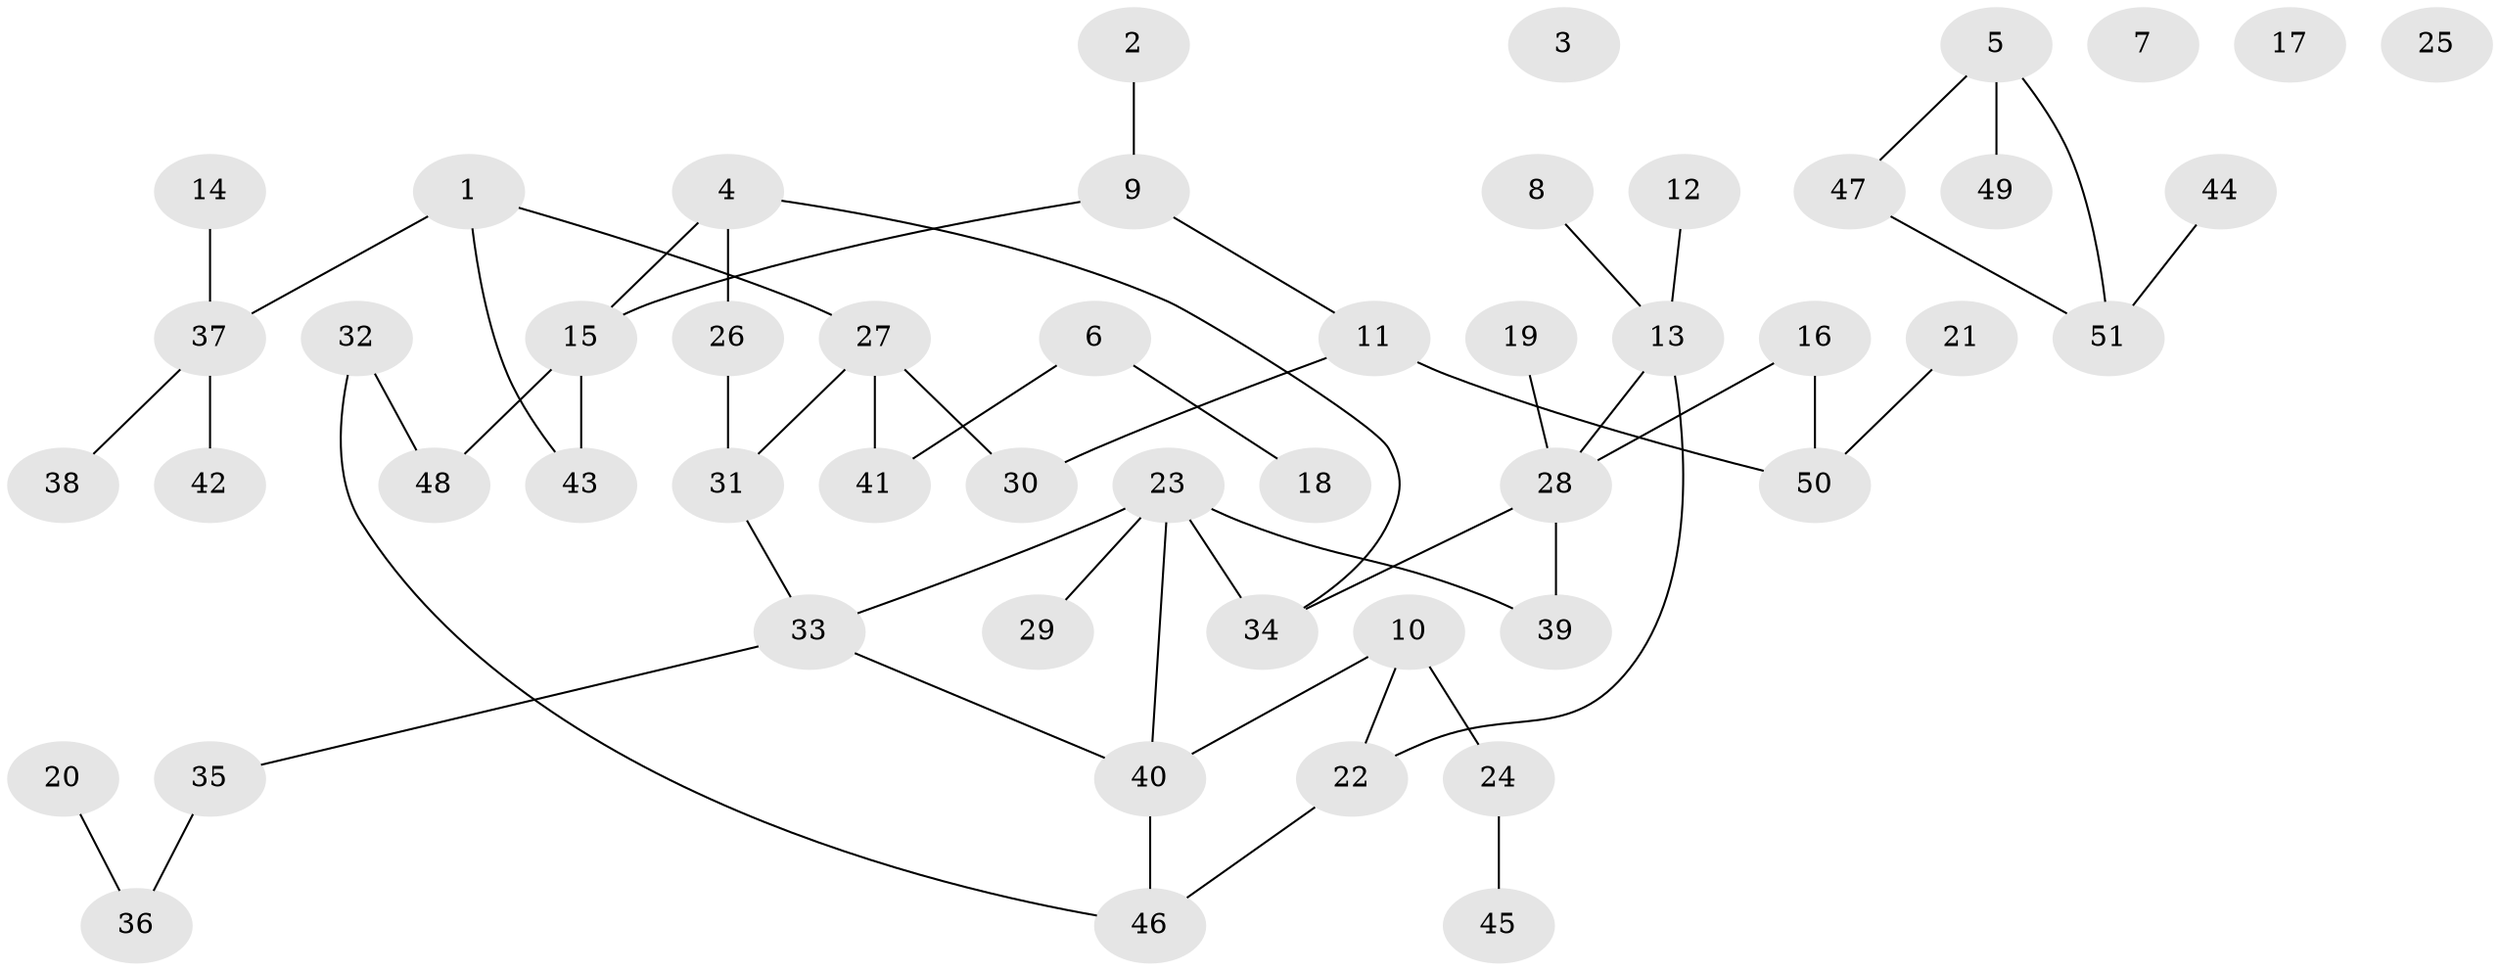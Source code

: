 // Generated by graph-tools (version 1.1) at 2025/49/03/09/25 03:49:09]
// undirected, 51 vertices, 55 edges
graph export_dot {
graph [start="1"]
  node [color=gray90,style=filled];
  1;
  2;
  3;
  4;
  5;
  6;
  7;
  8;
  9;
  10;
  11;
  12;
  13;
  14;
  15;
  16;
  17;
  18;
  19;
  20;
  21;
  22;
  23;
  24;
  25;
  26;
  27;
  28;
  29;
  30;
  31;
  32;
  33;
  34;
  35;
  36;
  37;
  38;
  39;
  40;
  41;
  42;
  43;
  44;
  45;
  46;
  47;
  48;
  49;
  50;
  51;
  1 -- 27;
  1 -- 37;
  1 -- 43;
  2 -- 9;
  4 -- 15;
  4 -- 26;
  4 -- 34;
  5 -- 47;
  5 -- 49;
  5 -- 51;
  6 -- 18;
  6 -- 41;
  8 -- 13;
  9 -- 11;
  9 -- 15;
  10 -- 22;
  10 -- 24;
  10 -- 40;
  11 -- 30;
  11 -- 50;
  12 -- 13;
  13 -- 22;
  13 -- 28;
  14 -- 37;
  15 -- 43;
  15 -- 48;
  16 -- 28;
  16 -- 50;
  19 -- 28;
  20 -- 36;
  21 -- 50;
  22 -- 46;
  23 -- 29;
  23 -- 33;
  23 -- 34;
  23 -- 39;
  23 -- 40;
  24 -- 45;
  26 -- 31;
  27 -- 30;
  27 -- 31;
  27 -- 41;
  28 -- 34;
  28 -- 39;
  31 -- 33;
  32 -- 46;
  32 -- 48;
  33 -- 35;
  33 -- 40;
  35 -- 36;
  37 -- 38;
  37 -- 42;
  40 -- 46;
  44 -- 51;
  47 -- 51;
}
